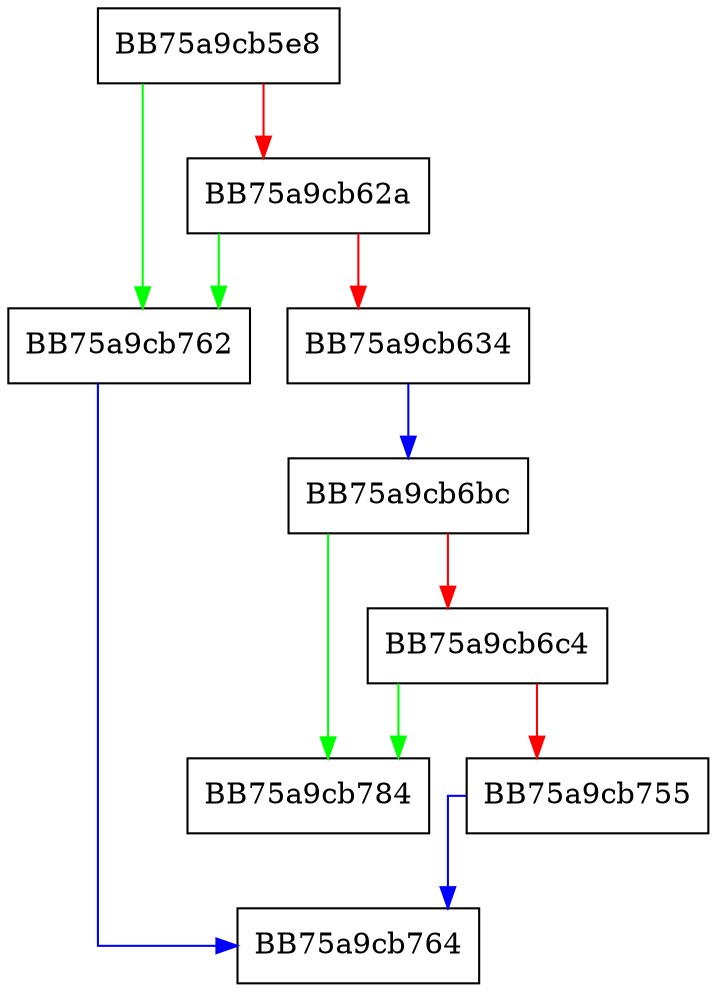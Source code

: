 digraph add_dll_directory {
  node [shape="box"];
  graph [splines=ortho];
  BB75a9cb5e8 -> BB75a9cb762 [color="green"];
  BB75a9cb5e8 -> BB75a9cb62a [color="red"];
  BB75a9cb62a -> BB75a9cb762 [color="green"];
  BB75a9cb62a -> BB75a9cb634 [color="red"];
  BB75a9cb634 -> BB75a9cb6bc [color="blue"];
  BB75a9cb6bc -> BB75a9cb784 [color="green"];
  BB75a9cb6bc -> BB75a9cb6c4 [color="red"];
  BB75a9cb6c4 -> BB75a9cb784 [color="green"];
  BB75a9cb6c4 -> BB75a9cb755 [color="red"];
  BB75a9cb755 -> BB75a9cb764 [color="blue"];
  BB75a9cb762 -> BB75a9cb764 [color="blue"];
}